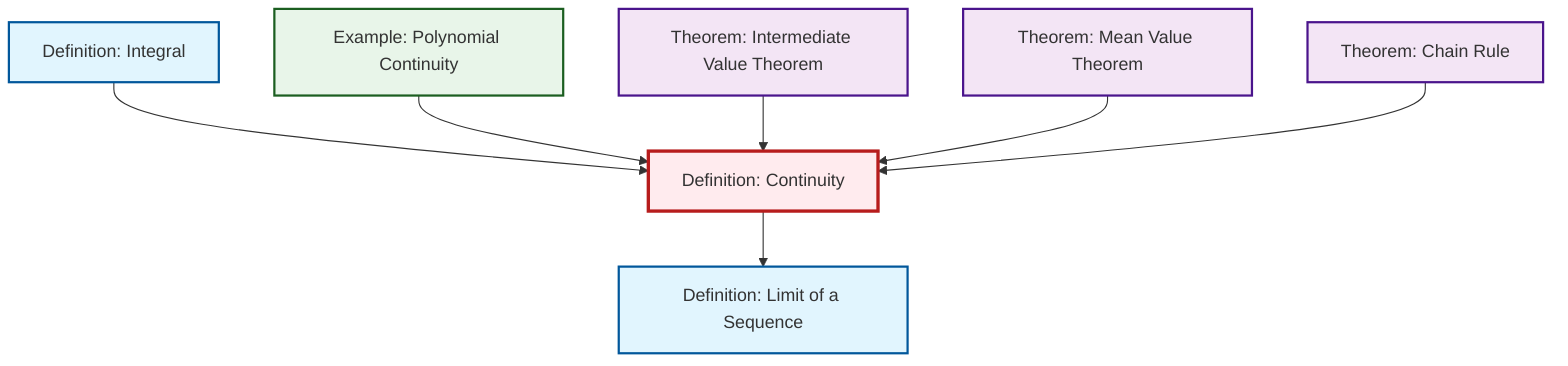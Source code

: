 graph TD
    classDef definition fill:#e1f5fe,stroke:#01579b,stroke-width:2px
    classDef theorem fill:#f3e5f5,stroke:#4a148c,stroke-width:2px
    classDef axiom fill:#fff3e0,stroke:#e65100,stroke-width:2px
    classDef example fill:#e8f5e9,stroke:#1b5e20,stroke-width:2px
    classDef current fill:#ffebee,stroke:#b71c1c,stroke-width:3px
    def-limit["Definition: Limit of a Sequence"]:::definition
    def-integral["Definition: Integral"]:::definition
    thm-intermediate-value["Theorem: Intermediate Value Theorem"]:::theorem
    def-continuity["Definition: Continuity"]:::definition
    thm-chain-rule["Theorem: Chain Rule"]:::theorem
    thm-mean-value["Theorem: Mean Value Theorem"]:::theorem
    ex-polynomial-continuity["Example: Polynomial Continuity"]:::example
    def-integral --> def-continuity
    ex-polynomial-continuity --> def-continuity
    thm-intermediate-value --> def-continuity
    def-continuity --> def-limit
    thm-mean-value --> def-continuity
    thm-chain-rule --> def-continuity
    class def-continuity current